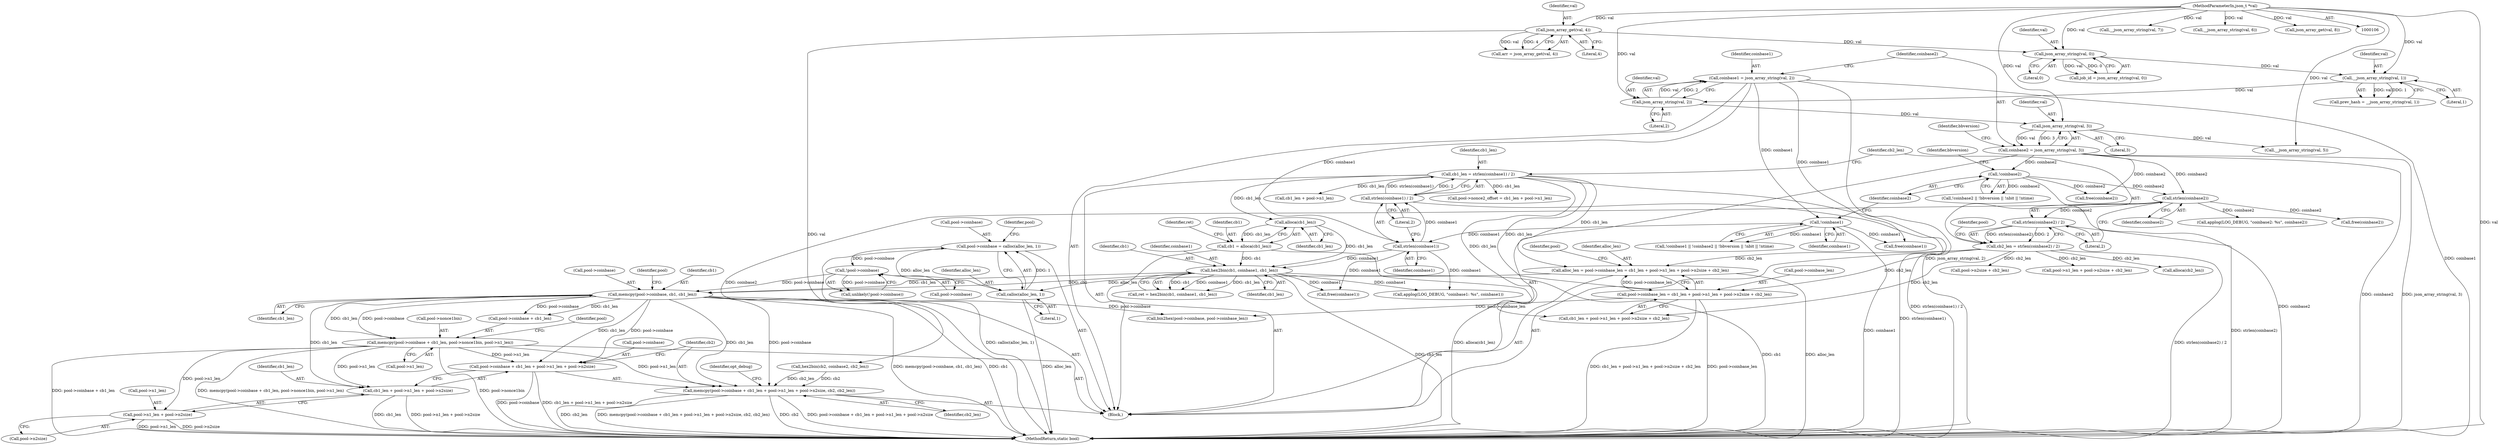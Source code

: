digraph "0_cgminer_e1c5050734123973b99d181c45e74b2cbb00272e_1@API" {
"1000571" [label="(Call,memcpy(pool->coinbase + cb1_len, pool->nonce1bin, pool->n1_len))"];
"1000565" [label="(Call,memcpy(pool->coinbase, cb1, cb1_len))"];
"1000558" [label="(Call,!pool->coinbase)"];
"1000549" [label="(Call,pool->coinbase = calloc(alloc_len, 1))"];
"1000553" [label="(Call,calloc(alloc_len, 1))"];
"1000295" [label="(Call,alloc_len = pool->coinbase_len = cb1_len + pool->n1_len + pool->n2size + cb2_len)"];
"1000297" [label="(Call,pool->coinbase_len = cb1_len + pool->n1_len + pool->n2size + cb2_len)"];
"1000255" [label="(Call,cb1_len = strlen(coinbase1) / 2)"];
"1000257" [label="(Call,strlen(coinbase1) / 2)"];
"1000258" [label="(Call,strlen(coinbase1))"];
"1000203" [label="(Call,!coinbase1)"];
"1000164" [label="(Call,coinbase1 = json_array_string(val, 2))"];
"1000166" [label="(Call,json_array_string(val, 2))"];
"1000161" [label="(Call,__json_array_string(val, 1))"];
"1000156" [label="(Call,json_array_string(val, 0))"];
"1000139" [label="(Call,json_array_get(val, 4))"];
"1000108" [label="(MethodParameterIn,json_t *val)"];
"1000261" [label="(Call,cb2_len = strlen(coinbase2) / 2)"];
"1000263" [label="(Call,strlen(coinbase2) / 2)"];
"1000264" [label="(Call,strlen(coinbase2))"];
"1000206" [label="(Call,!coinbase2)"];
"1000169" [label="(Call,coinbase2 = json_array_string(val, 3))"];
"1000171" [label="(Call,json_array_string(val, 3))"];
"1000510" [label="(Call,hex2bin(cb1, coinbase1, cb1_len))"];
"1000504" [label="(Call,cb1 = alloca(cb1_len))"];
"1000506" [label="(Call,alloca(cb1_len))"];
"1000583" [label="(Call,memcpy(pool->coinbase + cb1_len + pool->n1_len + pool->n2size, cb2, cb2_len))"];
"1000584" [label="(Call,pool->coinbase + cb1_len + pool->n1_len + pool->n2size)"];
"1000588" [label="(Call,cb1_len + pool->n1_len + pool->n2size)"];
"1000590" [label="(Call,pool->n1_len + pool->n2size)"];
"1000572" [label="(Call,pool->coinbase + cb1_len)"];
"1000509" [label="(Identifier,ret)"];
"1000258" [label="(Call,strlen(coinbase1))"];
"1000314" [label="(Identifier,pool)"];
"1000186" [label="(Call,__json_array_string(val, 7))"];
"1000257" [label="(Call,strlen(coinbase1) / 2)"];
"1000137" [label="(Call,arr = json_array_get(val, 4))"];
"1000301" [label="(Call,cb1_len + pool->n1_len + pool->n2size + cb2_len)"];
"1000141" [label="(Literal,4)"];
"1000505" [label="(Identifier,cb1)"];
"1000181" [label="(Call,__json_array_string(val, 6))"];
"1000210" [label="(Identifier,bbversion)"];
"1000156" [label="(Call,json_array_string(val, 0))"];
"1000591" [label="(Call,pool->n1_len)"];
"1000511" [label="(Identifier,cb1)"];
"1000162" [label="(Identifier,val)"];
"1000265" [label="(Identifier,coinbase2)"];
"1000154" [label="(Call,job_id = json_array_string(val, 0))"];
"1000585" [label="(Call,pool->coinbase)"];
"1000571" [label="(Call,memcpy(pool->coinbase + cb1_len, pool->nonce1bin, pool->n1_len))"];
"1000176" [label="(Call,__json_array_string(val, 5))"];
"1000510" [label="(Call,hex2bin(cb1, coinbase1, cb1_len))"];
"1000170" [label="(Identifier,coinbase2)"];
"1000227" [label="(Call,free(coinbase2))"];
"1000685" [label="(MethodReturn,static bool)"];
"1000512" [label="(Identifier,coinbase1)"];
"1000597" [label="(Identifier,cb2)"];
"1000297" [label="(Call,pool->coinbase_len = cb1_len + pool->n1_len + pool->n2size + cb2_len)"];
"1000256" [label="(Identifier,cb1_len)"];
"1000167" [label="(Identifier,val)"];
"1000513" [label="(Identifier,cb1_len)"];
"1000206" [label="(Call,!coinbase2)"];
"1000205" [label="(Call,!coinbase2 || !bbversion || !nbit || !ntime)"];
"1000109" [label="(Block,)"];
"1000171" [label="(Call,json_array_string(val, 3))"];
"1000605" [label="(Call,bin2hex(pool->coinbase, pool->coinbase_len))"];
"1000161" [label="(Call,__json_array_string(val, 1))"];
"1000164" [label="(Call,coinbase1 = json_array_string(val, 2))"];
"1000169" [label="(Call,coinbase2 = json_array_string(val, 3))"];
"1000264" [label="(Call,strlen(coinbase2))"];
"1000557" [label="(Call,unlikely(!pool->coinbase))"];
"1000588" [label="(Call,cb1_len + pool->n1_len + pool->n2size)"];
"1000168" [label="(Literal,2)"];
"1000263" [label="(Call,strlen(coinbase2) / 2)"];
"1000642" [label="(Call,applog(LOG_DEBUG, \"coinbase2: %s\", coinbase2))"];
"1000192" [label="(Call,json_array_get(val, 8))"];
"1000260" [label="(Literal,2)"];
"1000558" [label="(Call,!pool->coinbase)"];
"1000296" [label="(Identifier,alloc_len)"];
"1000175" [label="(Identifier,bbversion)"];
"1000586" [label="(Identifier,pool)"];
"1000600" [label="(Identifier,opt_debug)"];
"1000157" [label="(Identifier,val)"];
"1000553" [label="(Call,calloc(alloc_len, 1))"];
"1000303" [label="(Call,pool->n1_len + pool->n2size + cb2_len)"];
"1000204" [label="(Identifier,coinbase1)"];
"1000529" [label="(Call,hex2bin(cb2, coinbase2, cb2_len))"];
"1000574" [label="(Identifier,pool)"];
"1000108" [label="(MethodParameterIn,json_t *val)"];
"1000554" [label="(Identifier,alloc_len)"];
"1000560" [label="(Identifier,pool)"];
"1000549" [label="(Call,pool->coinbase = calloc(alloc_len, 1))"];
"1000665" [label="(Call,free(coinbase1))"];
"1000269" [label="(Identifier,pool)"];
"1000507" [label="(Identifier,cb1_len)"];
"1000525" [label="(Call,alloca(cb2_len))"];
"1000259" [label="(Identifier,coinbase1)"];
"1000158" [label="(Literal,0)"];
"1000262" [label="(Identifier,cb2_len)"];
"1000569" [label="(Identifier,cb1)"];
"1000667" [label="(Call,free(coinbase2))"];
"1000139" [label="(Call,json_array_get(val, 4))"];
"1000166" [label="(Call,json_array_string(val, 2))"];
"1000307" [label="(Call,pool->n2size + cb2_len)"];
"1000559" [label="(Call,pool->coinbase)"];
"1000316" [label="(Call,cb1_len + pool->n1_len)"];
"1000570" [label="(Identifier,cb1_len)"];
"1000577" [label="(Call,pool->nonce1bin)"];
"1000584" [label="(Call,pool->coinbase + cb1_len + pool->n1_len + pool->n2size)"];
"1000223" [label="(Call,free(coinbase1))"];
"1000565" [label="(Call,memcpy(pool->coinbase, cb1, cb1_len))"];
"1000295" [label="(Call,alloc_len = pool->coinbase_len = cb1_len + pool->n1_len + pool->n2size + cb2_len)"];
"1000140" [label="(Identifier,val)"];
"1000165" [label="(Identifier,coinbase1)"];
"1000504" [label="(Call,cb1 = alloca(cb1_len))"];
"1000589" [label="(Identifier,cb1_len)"];
"1000203" [label="(Call,!coinbase1)"];
"1000298" [label="(Call,pool->coinbase_len)"];
"1000312" [label="(Call,pool->nonce2_offset = cb1_len + pool->n1_len)"];
"1000266" [label="(Literal,2)"];
"1000638" [label="(Call,applog(LOG_DEBUG, \"coinbase1: %s\", coinbase1))"];
"1000207" [label="(Identifier,coinbase2)"];
"1000159" [label="(Call,prev_hash = __json_array_string(val, 1))"];
"1000508" [label="(Call,ret = hex2bin(cb1, coinbase1, cb1_len))"];
"1000506" [label="(Call,alloca(cb1_len))"];
"1000255" [label="(Call,cb1_len = strlen(coinbase1) / 2)"];
"1000163" [label="(Literal,1)"];
"1000580" [label="(Call,pool->n1_len)"];
"1000202" [label="(Call,!coinbase1 || !coinbase2 || !bbversion || !nbit || !ntime)"];
"1000550" [label="(Call,pool->coinbase)"];
"1000598" [label="(Identifier,cb2_len)"];
"1000261" [label="(Call,cb2_len = strlen(coinbase2) / 2)"];
"1000173" [label="(Literal,3)"];
"1000566" [label="(Call,pool->coinbase)"];
"1000172" [label="(Identifier,val)"];
"1000583" [label="(Call,memcpy(pool->coinbase + cb1_len + pool->n1_len + pool->n2size, cb2, cb2_len))"];
"1000590" [label="(Call,pool->n1_len + pool->n2size)"];
"1000555" [label="(Literal,1)"];
"1000594" [label="(Call,pool->n2size)"];
"1000571" -> "1000109"  [label="AST: "];
"1000571" -> "1000580"  [label="CFG: "];
"1000572" -> "1000571"  [label="AST: "];
"1000577" -> "1000571"  [label="AST: "];
"1000580" -> "1000571"  [label="AST: "];
"1000586" -> "1000571"  [label="CFG: "];
"1000571" -> "1000685"  [label="DDG: memcpy(pool->coinbase + cb1_len, pool->nonce1bin, pool->n1_len)"];
"1000571" -> "1000685"  [label="DDG: pool->nonce1bin"];
"1000571" -> "1000685"  [label="DDG: pool->coinbase + cb1_len"];
"1000565" -> "1000571"  [label="DDG: pool->coinbase"];
"1000565" -> "1000571"  [label="DDG: cb1_len"];
"1000571" -> "1000583"  [label="DDG: pool->n1_len"];
"1000571" -> "1000584"  [label="DDG: pool->n1_len"];
"1000571" -> "1000588"  [label="DDG: pool->n1_len"];
"1000571" -> "1000590"  [label="DDG: pool->n1_len"];
"1000565" -> "1000109"  [label="AST: "];
"1000565" -> "1000570"  [label="CFG: "];
"1000566" -> "1000565"  [label="AST: "];
"1000569" -> "1000565"  [label="AST: "];
"1000570" -> "1000565"  [label="AST: "];
"1000574" -> "1000565"  [label="CFG: "];
"1000565" -> "1000685"  [label="DDG: cb1"];
"1000565" -> "1000685"  [label="DDG: memcpy(pool->coinbase, cb1, cb1_len)"];
"1000558" -> "1000565"  [label="DDG: pool->coinbase"];
"1000510" -> "1000565"  [label="DDG: cb1"];
"1000510" -> "1000565"  [label="DDG: cb1_len"];
"1000565" -> "1000572"  [label="DDG: pool->coinbase"];
"1000565" -> "1000572"  [label="DDG: cb1_len"];
"1000565" -> "1000583"  [label="DDG: pool->coinbase"];
"1000565" -> "1000583"  [label="DDG: cb1_len"];
"1000565" -> "1000584"  [label="DDG: pool->coinbase"];
"1000565" -> "1000584"  [label="DDG: cb1_len"];
"1000565" -> "1000588"  [label="DDG: cb1_len"];
"1000565" -> "1000605"  [label="DDG: pool->coinbase"];
"1000558" -> "1000557"  [label="AST: "];
"1000558" -> "1000559"  [label="CFG: "];
"1000559" -> "1000558"  [label="AST: "];
"1000557" -> "1000558"  [label="CFG: "];
"1000558" -> "1000557"  [label="DDG: pool->coinbase"];
"1000549" -> "1000558"  [label="DDG: pool->coinbase"];
"1000549" -> "1000109"  [label="AST: "];
"1000549" -> "1000553"  [label="CFG: "];
"1000550" -> "1000549"  [label="AST: "];
"1000553" -> "1000549"  [label="AST: "];
"1000560" -> "1000549"  [label="CFG: "];
"1000549" -> "1000685"  [label="DDG: calloc(alloc_len, 1)"];
"1000553" -> "1000549"  [label="DDG: alloc_len"];
"1000553" -> "1000549"  [label="DDG: 1"];
"1000553" -> "1000555"  [label="CFG: "];
"1000554" -> "1000553"  [label="AST: "];
"1000555" -> "1000553"  [label="AST: "];
"1000553" -> "1000685"  [label="DDG: alloc_len"];
"1000295" -> "1000553"  [label="DDG: alloc_len"];
"1000295" -> "1000109"  [label="AST: "];
"1000295" -> "1000297"  [label="CFG: "];
"1000296" -> "1000295"  [label="AST: "];
"1000297" -> "1000295"  [label="AST: "];
"1000314" -> "1000295"  [label="CFG: "];
"1000295" -> "1000685"  [label="DDG: alloc_len"];
"1000297" -> "1000295"  [label="DDG: pool->coinbase_len"];
"1000255" -> "1000295"  [label="DDG: cb1_len"];
"1000261" -> "1000295"  [label="DDG: cb2_len"];
"1000297" -> "1000301"  [label="CFG: "];
"1000298" -> "1000297"  [label="AST: "];
"1000301" -> "1000297"  [label="AST: "];
"1000297" -> "1000685"  [label="DDG: pool->coinbase_len"];
"1000297" -> "1000685"  [label="DDG: cb1_len + pool->n1_len + pool->n2size + cb2_len"];
"1000255" -> "1000297"  [label="DDG: cb1_len"];
"1000261" -> "1000297"  [label="DDG: cb2_len"];
"1000297" -> "1000605"  [label="DDG: pool->coinbase_len"];
"1000255" -> "1000109"  [label="AST: "];
"1000255" -> "1000257"  [label="CFG: "];
"1000256" -> "1000255"  [label="AST: "];
"1000257" -> "1000255"  [label="AST: "];
"1000262" -> "1000255"  [label="CFG: "];
"1000255" -> "1000685"  [label="DDG: strlen(coinbase1) / 2"];
"1000257" -> "1000255"  [label="DDG: strlen(coinbase1)"];
"1000257" -> "1000255"  [label="DDG: 2"];
"1000255" -> "1000301"  [label="DDG: cb1_len"];
"1000255" -> "1000312"  [label="DDG: cb1_len"];
"1000255" -> "1000316"  [label="DDG: cb1_len"];
"1000255" -> "1000506"  [label="DDG: cb1_len"];
"1000257" -> "1000260"  [label="CFG: "];
"1000258" -> "1000257"  [label="AST: "];
"1000260" -> "1000257"  [label="AST: "];
"1000257" -> "1000685"  [label="DDG: strlen(coinbase1)"];
"1000258" -> "1000257"  [label="DDG: coinbase1"];
"1000258" -> "1000259"  [label="CFG: "];
"1000259" -> "1000258"  [label="AST: "];
"1000260" -> "1000258"  [label="CFG: "];
"1000203" -> "1000258"  [label="DDG: coinbase1"];
"1000164" -> "1000258"  [label="DDG: coinbase1"];
"1000258" -> "1000510"  [label="DDG: coinbase1"];
"1000258" -> "1000638"  [label="DDG: coinbase1"];
"1000258" -> "1000665"  [label="DDG: coinbase1"];
"1000203" -> "1000202"  [label="AST: "];
"1000203" -> "1000204"  [label="CFG: "];
"1000204" -> "1000203"  [label="AST: "];
"1000207" -> "1000203"  [label="CFG: "];
"1000202" -> "1000203"  [label="CFG: "];
"1000203" -> "1000685"  [label="DDG: coinbase1"];
"1000203" -> "1000202"  [label="DDG: coinbase1"];
"1000164" -> "1000203"  [label="DDG: coinbase1"];
"1000203" -> "1000223"  [label="DDG: coinbase1"];
"1000164" -> "1000109"  [label="AST: "];
"1000164" -> "1000166"  [label="CFG: "];
"1000165" -> "1000164"  [label="AST: "];
"1000166" -> "1000164"  [label="AST: "];
"1000170" -> "1000164"  [label="CFG: "];
"1000164" -> "1000685"  [label="DDG: json_array_string(val, 2)"];
"1000164" -> "1000685"  [label="DDG: coinbase1"];
"1000166" -> "1000164"  [label="DDG: val"];
"1000166" -> "1000164"  [label="DDG: 2"];
"1000164" -> "1000223"  [label="DDG: coinbase1"];
"1000166" -> "1000168"  [label="CFG: "];
"1000167" -> "1000166"  [label="AST: "];
"1000168" -> "1000166"  [label="AST: "];
"1000161" -> "1000166"  [label="DDG: val"];
"1000108" -> "1000166"  [label="DDG: val"];
"1000166" -> "1000171"  [label="DDG: val"];
"1000161" -> "1000159"  [label="AST: "];
"1000161" -> "1000163"  [label="CFG: "];
"1000162" -> "1000161"  [label="AST: "];
"1000163" -> "1000161"  [label="AST: "];
"1000159" -> "1000161"  [label="CFG: "];
"1000161" -> "1000159"  [label="DDG: val"];
"1000161" -> "1000159"  [label="DDG: 1"];
"1000156" -> "1000161"  [label="DDG: val"];
"1000108" -> "1000161"  [label="DDG: val"];
"1000156" -> "1000154"  [label="AST: "];
"1000156" -> "1000158"  [label="CFG: "];
"1000157" -> "1000156"  [label="AST: "];
"1000158" -> "1000156"  [label="AST: "];
"1000154" -> "1000156"  [label="CFG: "];
"1000156" -> "1000154"  [label="DDG: val"];
"1000156" -> "1000154"  [label="DDG: 0"];
"1000139" -> "1000156"  [label="DDG: val"];
"1000108" -> "1000156"  [label="DDG: val"];
"1000139" -> "1000137"  [label="AST: "];
"1000139" -> "1000141"  [label="CFG: "];
"1000140" -> "1000139"  [label="AST: "];
"1000141" -> "1000139"  [label="AST: "];
"1000137" -> "1000139"  [label="CFG: "];
"1000139" -> "1000685"  [label="DDG: val"];
"1000139" -> "1000137"  [label="DDG: val"];
"1000139" -> "1000137"  [label="DDG: 4"];
"1000108" -> "1000139"  [label="DDG: val"];
"1000108" -> "1000106"  [label="AST: "];
"1000108" -> "1000685"  [label="DDG: val"];
"1000108" -> "1000171"  [label="DDG: val"];
"1000108" -> "1000176"  [label="DDG: val"];
"1000108" -> "1000181"  [label="DDG: val"];
"1000108" -> "1000186"  [label="DDG: val"];
"1000108" -> "1000192"  [label="DDG: val"];
"1000261" -> "1000109"  [label="AST: "];
"1000261" -> "1000263"  [label="CFG: "];
"1000262" -> "1000261"  [label="AST: "];
"1000263" -> "1000261"  [label="AST: "];
"1000269" -> "1000261"  [label="CFG: "];
"1000261" -> "1000685"  [label="DDG: strlen(coinbase2) / 2"];
"1000263" -> "1000261"  [label="DDG: strlen(coinbase2)"];
"1000263" -> "1000261"  [label="DDG: 2"];
"1000261" -> "1000301"  [label="DDG: cb2_len"];
"1000261" -> "1000303"  [label="DDG: cb2_len"];
"1000261" -> "1000307"  [label="DDG: cb2_len"];
"1000261" -> "1000525"  [label="DDG: cb2_len"];
"1000263" -> "1000266"  [label="CFG: "];
"1000264" -> "1000263"  [label="AST: "];
"1000266" -> "1000263"  [label="AST: "];
"1000263" -> "1000685"  [label="DDG: strlen(coinbase2)"];
"1000264" -> "1000263"  [label="DDG: coinbase2"];
"1000264" -> "1000265"  [label="CFG: "];
"1000265" -> "1000264"  [label="AST: "];
"1000266" -> "1000264"  [label="CFG: "];
"1000206" -> "1000264"  [label="DDG: coinbase2"];
"1000169" -> "1000264"  [label="DDG: coinbase2"];
"1000264" -> "1000529"  [label="DDG: coinbase2"];
"1000264" -> "1000642"  [label="DDG: coinbase2"];
"1000264" -> "1000667"  [label="DDG: coinbase2"];
"1000206" -> "1000205"  [label="AST: "];
"1000206" -> "1000207"  [label="CFG: "];
"1000207" -> "1000206"  [label="AST: "];
"1000210" -> "1000206"  [label="CFG: "];
"1000205" -> "1000206"  [label="CFG: "];
"1000206" -> "1000685"  [label="DDG: coinbase2"];
"1000206" -> "1000205"  [label="DDG: coinbase2"];
"1000169" -> "1000206"  [label="DDG: coinbase2"];
"1000206" -> "1000227"  [label="DDG: coinbase2"];
"1000169" -> "1000109"  [label="AST: "];
"1000169" -> "1000171"  [label="CFG: "];
"1000170" -> "1000169"  [label="AST: "];
"1000171" -> "1000169"  [label="AST: "];
"1000175" -> "1000169"  [label="CFG: "];
"1000169" -> "1000685"  [label="DDG: json_array_string(val, 3)"];
"1000169" -> "1000685"  [label="DDG: coinbase2"];
"1000171" -> "1000169"  [label="DDG: val"];
"1000171" -> "1000169"  [label="DDG: 3"];
"1000169" -> "1000227"  [label="DDG: coinbase2"];
"1000171" -> "1000173"  [label="CFG: "];
"1000172" -> "1000171"  [label="AST: "];
"1000173" -> "1000171"  [label="AST: "];
"1000171" -> "1000176"  [label="DDG: val"];
"1000510" -> "1000508"  [label="AST: "];
"1000510" -> "1000513"  [label="CFG: "];
"1000511" -> "1000510"  [label="AST: "];
"1000512" -> "1000510"  [label="AST: "];
"1000513" -> "1000510"  [label="AST: "];
"1000508" -> "1000510"  [label="CFG: "];
"1000510" -> "1000685"  [label="DDG: cb1_len"];
"1000510" -> "1000685"  [label="DDG: cb1"];
"1000510" -> "1000508"  [label="DDG: cb1"];
"1000510" -> "1000508"  [label="DDG: coinbase1"];
"1000510" -> "1000508"  [label="DDG: cb1_len"];
"1000504" -> "1000510"  [label="DDG: cb1"];
"1000506" -> "1000510"  [label="DDG: cb1_len"];
"1000510" -> "1000638"  [label="DDG: coinbase1"];
"1000510" -> "1000665"  [label="DDG: coinbase1"];
"1000504" -> "1000109"  [label="AST: "];
"1000504" -> "1000506"  [label="CFG: "];
"1000505" -> "1000504"  [label="AST: "];
"1000506" -> "1000504"  [label="AST: "];
"1000509" -> "1000504"  [label="CFG: "];
"1000504" -> "1000685"  [label="DDG: alloca(cb1_len)"];
"1000506" -> "1000504"  [label="DDG: cb1_len"];
"1000506" -> "1000507"  [label="CFG: "];
"1000507" -> "1000506"  [label="AST: "];
"1000583" -> "1000109"  [label="AST: "];
"1000583" -> "1000598"  [label="CFG: "];
"1000584" -> "1000583"  [label="AST: "];
"1000597" -> "1000583"  [label="AST: "];
"1000598" -> "1000583"  [label="AST: "];
"1000600" -> "1000583"  [label="CFG: "];
"1000583" -> "1000685"  [label="DDG: cb2_len"];
"1000583" -> "1000685"  [label="DDG: memcpy(pool->coinbase + cb1_len + pool->n1_len + pool->n2size, cb2, cb2_len)"];
"1000583" -> "1000685"  [label="DDG: cb2"];
"1000583" -> "1000685"  [label="DDG: pool->coinbase + cb1_len + pool->n1_len + pool->n2size"];
"1000529" -> "1000583"  [label="DDG: cb2"];
"1000529" -> "1000583"  [label="DDG: cb2_len"];
"1000584" -> "1000588"  [label="CFG: "];
"1000585" -> "1000584"  [label="AST: "];
"1000588" -> "1000584"  [label="AST: "];
"1000597" -> "1000584"  [label="CFG: "];
"1000584" -> "1000685"  [label="DDG: cb1_len + pool->n1_len + pool->n2size"];
"1000584" -> "1000685"  [label="DDG: pool->coinbase"];
"1000588" -> "1000590"  [label="CFG: "];
"1000589" -> "1000588"  [label="AST: "];
"1000590" -> "1000588"  [label="AST: "];
"1000588" -> "1000685"  [label="DDG: cb1_len"];
"1000588" -> "1000685"  [label="DDG: pool->n1_len + pool->n2size"];
"1000590" -> "1000594"  [label="CFG: "];
"1000591" -> "1000590"  [label="AST: "];
"1000594" -> "1000590"  [label="AST: "];
"1000590" -> "1000685"  [label="DDG: pool->n1_len"];
"1000590" -> "1000685"  [label="DDG: pool->n2size"];
}
